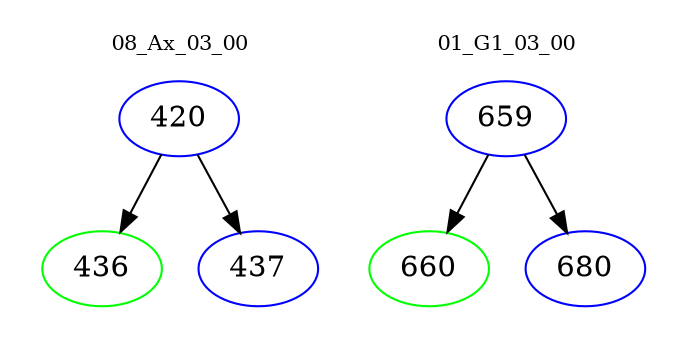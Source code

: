 digraph{
subgraph cluster_0 {
color = white
label = "08_Ax_03_00";
fontsize=10;
T0_420 [label="420", color="blue"]
T0_420 -> T0_436 [color="black"]
T0_436 [label="436", color="green"]
T0_420 -> T0_437 [color="black"]
T0_437 [label="437", color="blue"]
}
subgraph cluster_1 {
color = white
label = "01_G1_03_00";
fontsize=10;
T1_659 [label="659", color="blue"]
T1_659 -> T1_660 [color="black"]
T1_660 [label="660", color="green"]
T1_659 -> T1_680 [color="black"]
T1_680 [label="680", color="blue"]
}
}
